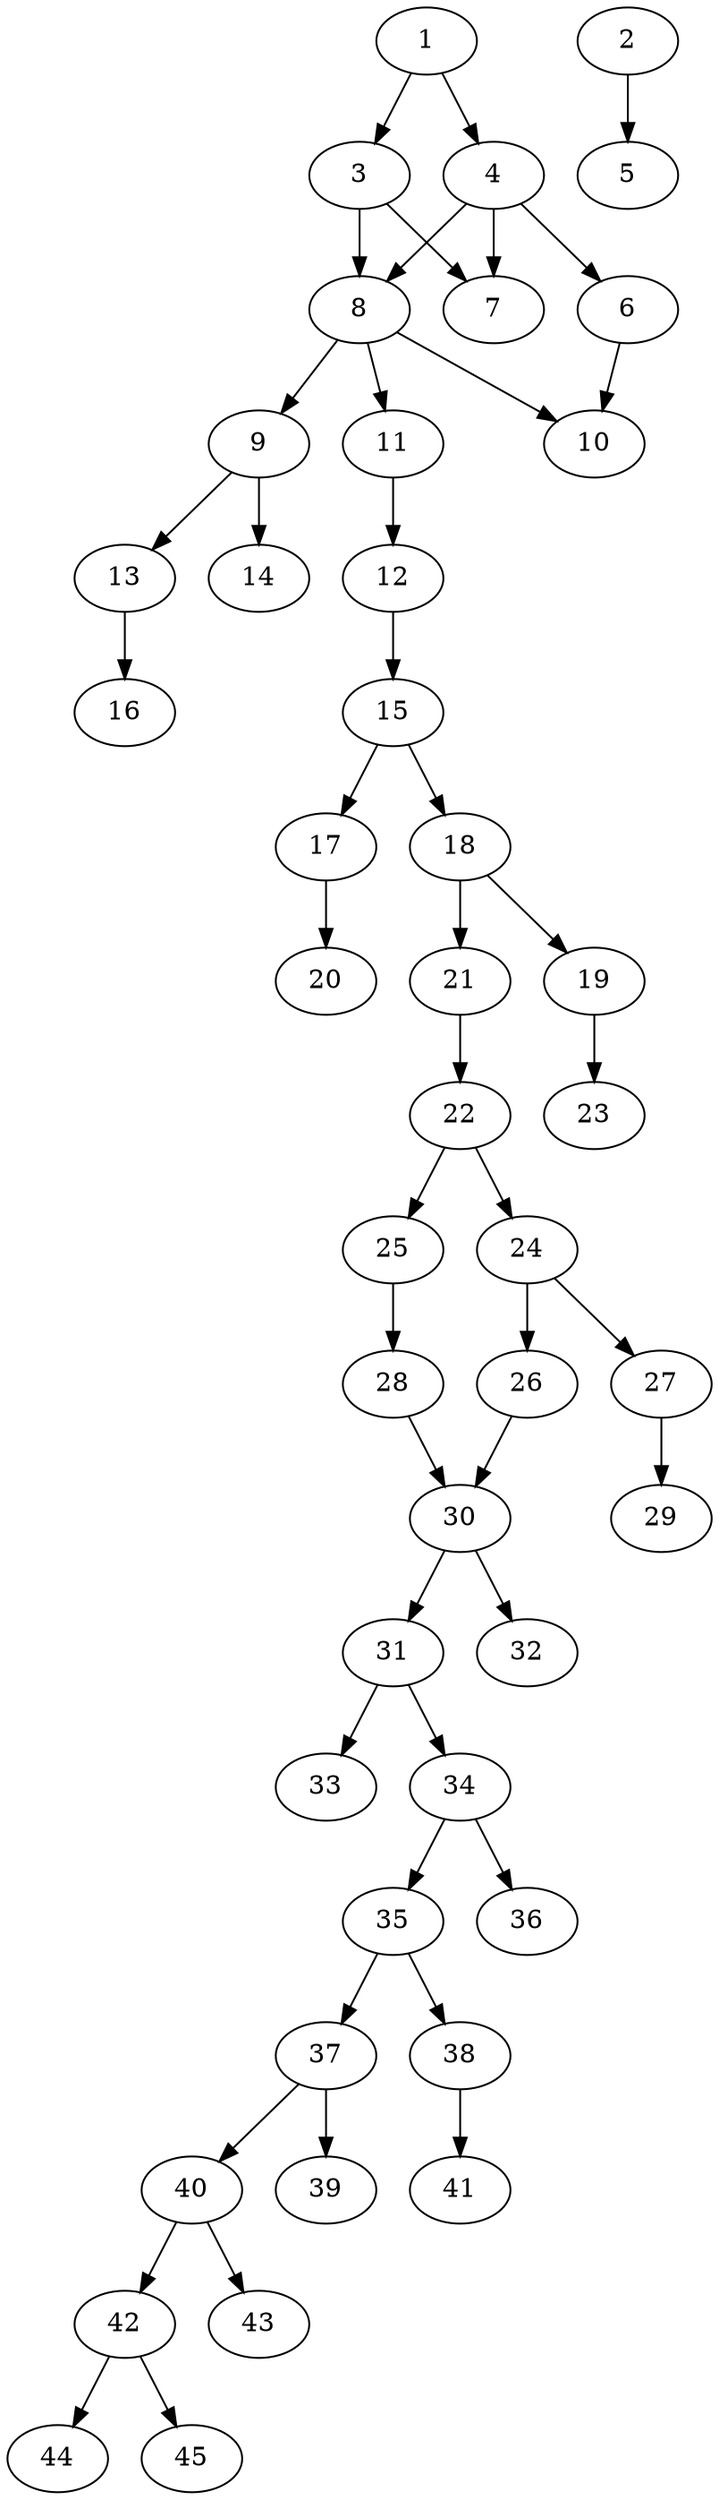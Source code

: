 // DAG automatically generated by daggen at Thu Oct  3 14:07:25 2019
// ./daggen --dot -n 45 --ccr 0.3 --fat 0.3 --regular 0.7 --density 0.5 --mindata 5242880 --maxdata 52428800 
digraph G {
  1 [size="151418880", alpha="0.16", expect_size="45425664"] 
  1 -> 3 [size ="45425664"]
  1 -> 4 [size ="45425664"]
  2 [size="81035947", alpha="0.20", expect_size="24310784"] 
  2 -> 5 [size ="24310784"]
  3 [size="153774080", alpha="0.11", expect_size="46132224"] 
  3 -> 7 [size ="46132224"]
  3 -> 8 [size ="46132224"]
  4 [size="125033813", alpha="0.20", expect_size="37510144"] 
  4 -> 6 [size ="37510144"]
  4 -> 7 [size ="37510144"]
  4 -> 8 [size ="37510144"]
  5 [size="33037653", alpha="0.16", expect_size="9911296"] 
  6 [size="142001493", alpha="0.02", expect_size="42600448"] 
  6 -> 10 [size ="42600448"]
  7 [size="58583040", alpha="0.10", expect_size="17574912"] 
  8 [size="83039573", alpha="0.19", expect_size="24911872"] 
  8 -> 9 [size ="24911872"]
  8 -> 10 [size ="24911872"]
  8 -> 11 [size ="24911872"]
  9 [size="111383893", alpha="0.04", expect_size="33415168"] 
  9 -> 13 [size ="33415168"]
  9 -> 14 [size ="33415168"]
  10 [size="20398080", alpha="0.06", expect_size="6119424"] 
  11 [size="45445120", alpha="0.02", expect_size="13633536"] 
  11 -> 12 [size ="13633536"]
  12 [size="174318933", alpha="0.15", expect_size="52295680"] 
  12 -> 15 [size ="52295680"]
  13 [size="172731733", alpha="0.04", expect_size="51819520"] 
  13 -> 16 [size ="51819520"]
  14 [size="102867627", alpha="0.18", expect_size="30860288"] 
  15 [size="101181440", alpha="0.05", expect_size="30354432"] 
  15 -> 17 [size ="30354432"]
  15 -> 18 [size ="30354432"]
  16 [size="68130133", alpha="0.08", expect_size="20439040"] 
  17 [size="83712000", alpha="0.05", expect_size="25113600"] 
  17 -> 20 [size ="25113600"]
  18 [size="163426987", alpha="0.15", expect_size="49028096"] 
  18 -> 19 [size ="49028096"]
  18 -> 21 [size ="49028096"]
  19 [size="152702293", alpha="0.07", expect_size="45810688"] 
  19 -> 23 [size ="45810688"]
  20 [size="29532160", alpha="0.12", expect_size="8859648"] 
  21 [size="78564693", alpha="0.14", expect_size="23569408"] 
  21 -> 22 [size ="23569408"]
  22 [size="93934933", alpha="0.05", expect_size="28180480"] 
  22 -> 24 [size ="28180480"]
  22 -> 25 [size ="28180480"]
  23 [size="51036160", alpha="0.13", expect_size="15310848"] 
  24 [size="80380587", alpha="0.14", expect_size="24114176"] 
  24 -> 26 [size ="24114176"]
  24 -> 27 [size ="24114176"]
  25 [size="67372373", alpha="0.17", expect_size="20211712"] 
  25 -> 28 [size ="20211712"]
  26 [size="108270933", alpha="0.17", expect_size="32481280"] 
  26 -> 30 [size ="32481280"]
  27 [size="174032213", alpha="0.01", expect_size="52209664"] 
  27 -> 29 [size ="52209664"]
  28 [size="57115307", alpha="0.14", expect_size="17134592"] 
  28 -> 30 [size ="17134592"]
  29 [size="172550827", alpha="0.19", expect_size="51765248"] 
  30 [size="68355413", alpha="0.04", expect_size="20506624"] 
  30 -> 31 [size ="20506624"]
  30 -> 32 [size ="20506624"]
  31 [size="163164160", alpha="0.12", expect_size="48949248"] 
  31 -> 33 [size ="48949248"]
  31 -> 34 [size ="48949248"]
  32 [size="119053653", alpha="0.01", expect_size="35716096"] 
  33 [size="156873387", alpha="0.09", expect_size="47062016"] 
  34 [size="98355200", alpha="0.09", expect_size="29506560"] 
  34 -> 35 [size ="29506560"]
  34 -> 36 [size ="29506560"]
  35 [size="51056640", alpha="0.18", expect_size="15316992"] 
  35 -> 37 [size ="15316992"]
  35 -> 38 [size ="15316992"]
  36 [size="30535680", alpha="0.15", expect_size="9160704"] 
  37 [size="161324373", alpha="0.20", expect_size="48397312"] 
  37 -> 39 [size ="48397312"]
  37 -> 40 [size ="48397312"]
  38 [size="169953280", alpha="0.03", expect_size="50985984"] 
  38 -> 41 [size ="50985984"]
  39 [size="121992533", alpha="0.03", expect_size="36597760"] 
  40 [size="111349760", alpha="0.05", expect_size="33404928"] 
  40 -> 42 [size ="33404928"]
  40 -> 43 [size ="33404928"]
  41 [size="140950187", alpha="0.15", expect_size="42285056"] 
  42 [size="81469440", alpha="0.15", expect_size="24440832"] 
  42 -> 44 [size ="24440832"]
  42 -> 45 [size ="24440832"]
  43 [size="89760427", alpha="0.18", expect_size="26928128"] 
  44 [size="163792213", alpha="0.10", expect_size="49137664"] 
  45 [size="74379947", alpha="0.08", expect_size="22313984"] 
}
